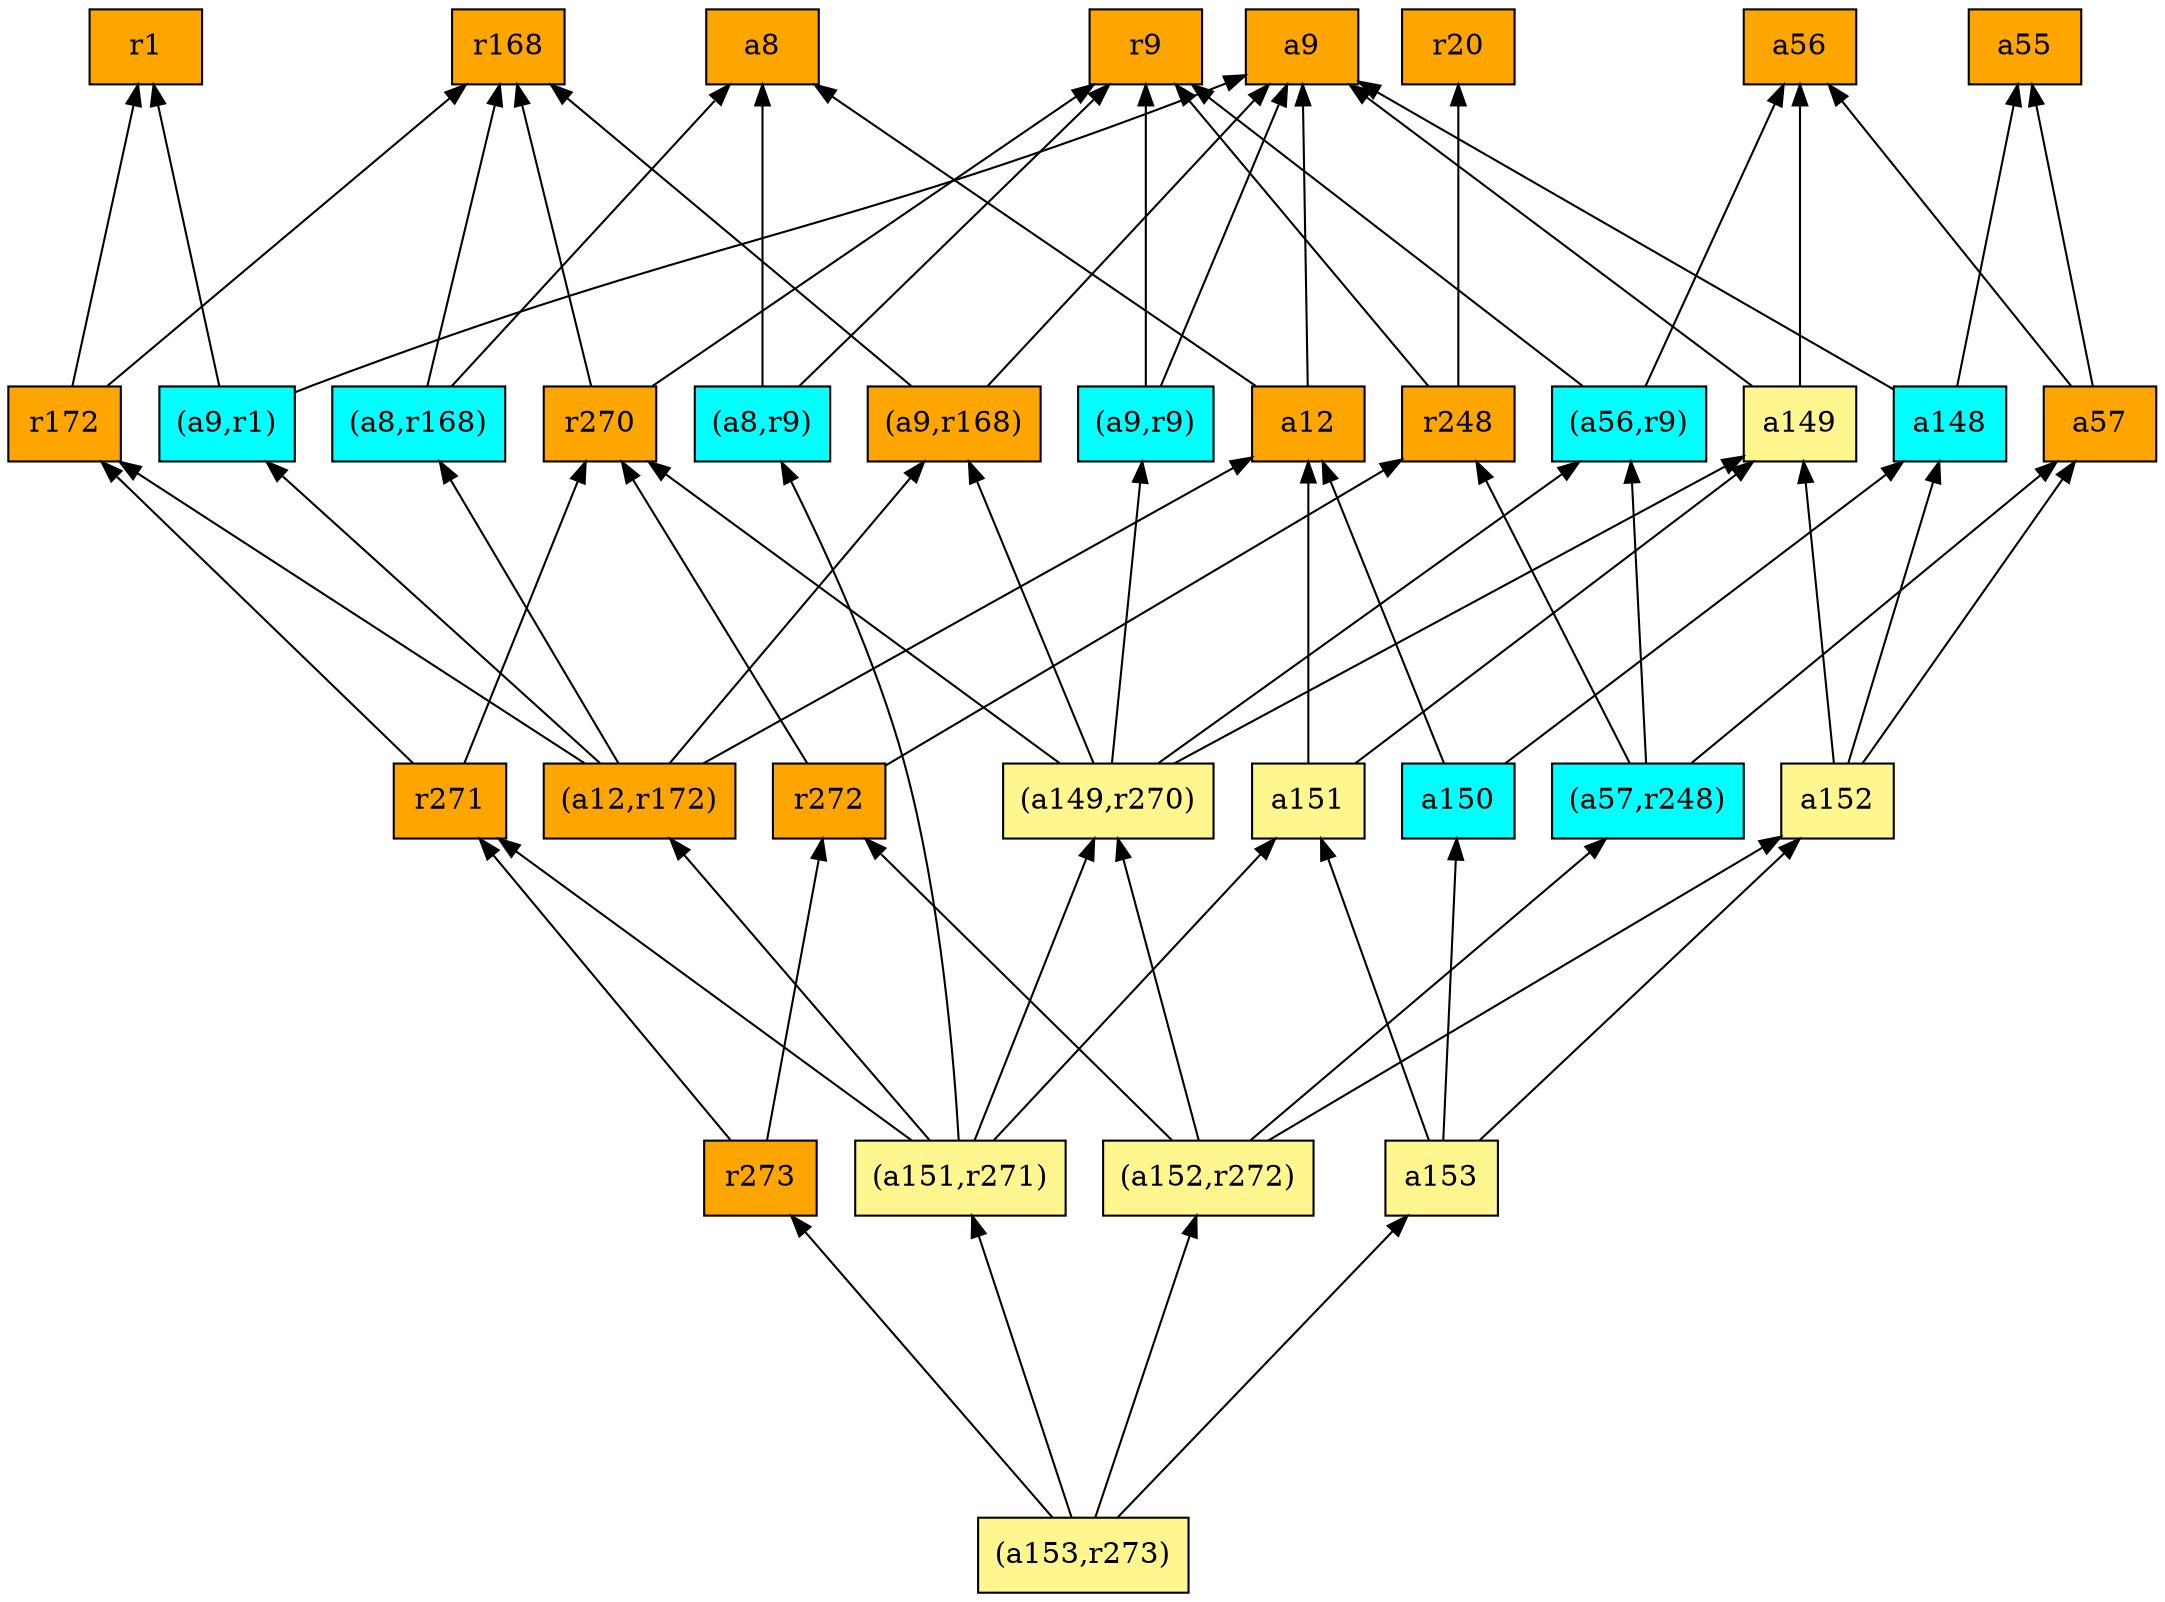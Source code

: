 digraph G {
rankdir=BT;ranksep="2.0";
"(a149,r270)" [shape=record,fillcolor=khaki1,style=filled,label="{(a149,r270)}"];
"r272" [shape=record,fillcolor=orange,style=filled,label="{r272}"];
"r271" [shape=record,fillcolor=orange,style=filled,label="{r271}"];
"(a9,r9)" [shape=record,fillcolor=cyan,style=filled,label="{(a9,r9)}"];
"a8" [shape=record,fillcolor=orange,style=filled,label="{a8}"];
"(a8,r9)" [shape=record,fillcolor=cyan,style=filled,label="{(a8,r9)}"];
"a57" [shape=record,fillcolor=orange,style=filled,label="{a57}"];
"(a151,r271)" [shape=record,fillcolor=khaki1,style=filled,label="{(a151,r271)}"];
"(a8,r168)" [shape=record,fillcolor=cyan,style=filled,label="{(a8,r168)}"];
"r9" [shape=record,fillcolor=orange,style=filled,label="{r9}"];
"r270" [shape=record,fillcolor=orange,style=filled,label="{r270}"];
"r172" [shape=record,fillcolor=orange,style=filled,label="{r172}"];
"(a57,r248)" [shape=record,fillcolor=cyan,style=filled,label="{(a57,r248)}"];
"a55" [shape=record,fillcolor=orange,style=filled,label="{a55}"];
"a9" [shape=record,fillcolor=orange,style=filled,label="{a9}"];
"(a56,r9)" [shape=record,fillcolor=cyan,style=filled,label="{(a56,r9)}"];
"(a9,r1)" [shape=record,fillcolor=cyan,style=filled,label="{(a9,r1)}"];
"(a152,r272)" [shape=record,fillcolor=khaki1,style=filled,label="{(a152,r272)}"];
"a150" [shape=record,fillcolor=cyan,style=filled,label="{a150}"];
"a153" [shape=record,fillcolor=khaki1,style=filled,label="{a153}"];
"a149" [shape=record,fillcolor=khaki1,style=filled,label="{a149}"];
"a151" [shape=record,fillcolor=khaki1,style=filled,label="{a151}"];
"a56" [shape=record,fillcolor=orange,style=filled,label="{a56}"];
"a152" [shape=record,fillcolor=khaki1,style=filled,label="{a152}"];
"r248" [shape=record,fillcolor=orange,style=filled,label="{r248}"];
"(a12,r172)" [shape=record,fillcolor=orange,style=filled,label="{(a12,r172)}"];
"(a9,r168)" [shape=record,fillcolor=orange,style=filled,label="{(a9,r168)}"];
"r20" [shape=record,fillcolor=orange,style=filled,label="{r20}"];
"r1" [shape=record,fillcolor=orange,style=filled,label="{r1}"];
"(a153,r273)" [shape=record,fillcolor=khaki1,style=filled,label="{(a153,r273)}"];
"r273" [shape=record,fillcolor=orange,style=filled,label="{r273}"];
"a148" [shape=record,fillcolor=cyan,style=filled,label="{a148}"];
"a12" [shape=record,fillcolor=orange,style=filled,label="{a12}"];
"r168" [shape=record,fillcolor=orange,style=filled,label="{r168}"];
"(a149,r270)" -> "r270"
"(a149,r270)" -> "(a9,r9)"
"(a149,r270)" -> "(a56,r9)"
"(a149,r270)" -> "(a9,r168)"
"(a149,r270)" -> "a149"
"r272" -> "r270"
"r272" -> "r248"
"r271" -> "r270"
"r271" -> "r172"
"(a9,r9)" -> "r9"
"(a9,r9)" -> "a9"
"(a8,r9)" -> "r9"
"(a8,r9)" -> "a8"
"a57" -> "a56"
"a57" -> "a55"
"(a151,r271)" -> "(a149,r270)"
"(a151,r271)" -> "r271"
"(a151,r271)" -> "(a8,r9)"
"(a151,r271)" -> "(a12,r172)"
"(a151,r271)" -> "a151"
"(a8,r168)" -> "a8"
"(a8,r168)" -> "r168"
"r270" -> "r9"
"r270" -> "r168"
"r172" -> "r1"
"r172" -> "r168"
"(a57,r248)" -> "a57"
"(a57,r248)" -> "(a56,r9)"
"(a57,r248)" -> "r248"
"(a56,r9)" -> "r9"
"(a56,r9)" -> "a56"
"(a9,r1)" -> "r1"
"(a9,r1)" -> "a9"
"(a152,r272)" -> "(a149,r270)"
"(a152,r272)" -> "r272"
"(a152,r272)" -> "(a57,r248)"
"(a152,r272)" -> "a152"
"a150" -> "a148"
"a150" -> "a12"
"a153" -> "a150"
"a153" -> "a152"
"a153" -> "a151"
"a149" -> "a56"
"a149" -> "a9"
"a151" -> "a12"
"a151" -> "a149"
"a152" -> "a57"
"a152" -> "a148"
"a152" -> "a149"
"r248" -> "r9"
"r248" -> "r20"
"(a12,r172)" -> "r172"
"(a12,r172)" -> "(a9,r1)"
"(a12,r172)" -> "(a9,r168)"
"(a12,r172)" -> "(a8,r168)"
"(a12,r172)" -> "a12"
"(a9,r168)" -> "a9"
"(a9,r168)" -> "r168"
"(a153,r273)" -> "(a152,r272)"
"(a153,r273)" -> "(a151,r271)"
"(a153,r273)" -> "a153"
"(a153,r273)" -> "r273"
"r273" -> "r272"
"r273" -> "r271"
"a148" -> "a55"
"a148" -> "a9"
"a12" -> "a8"
"a12" -> "a9"
}